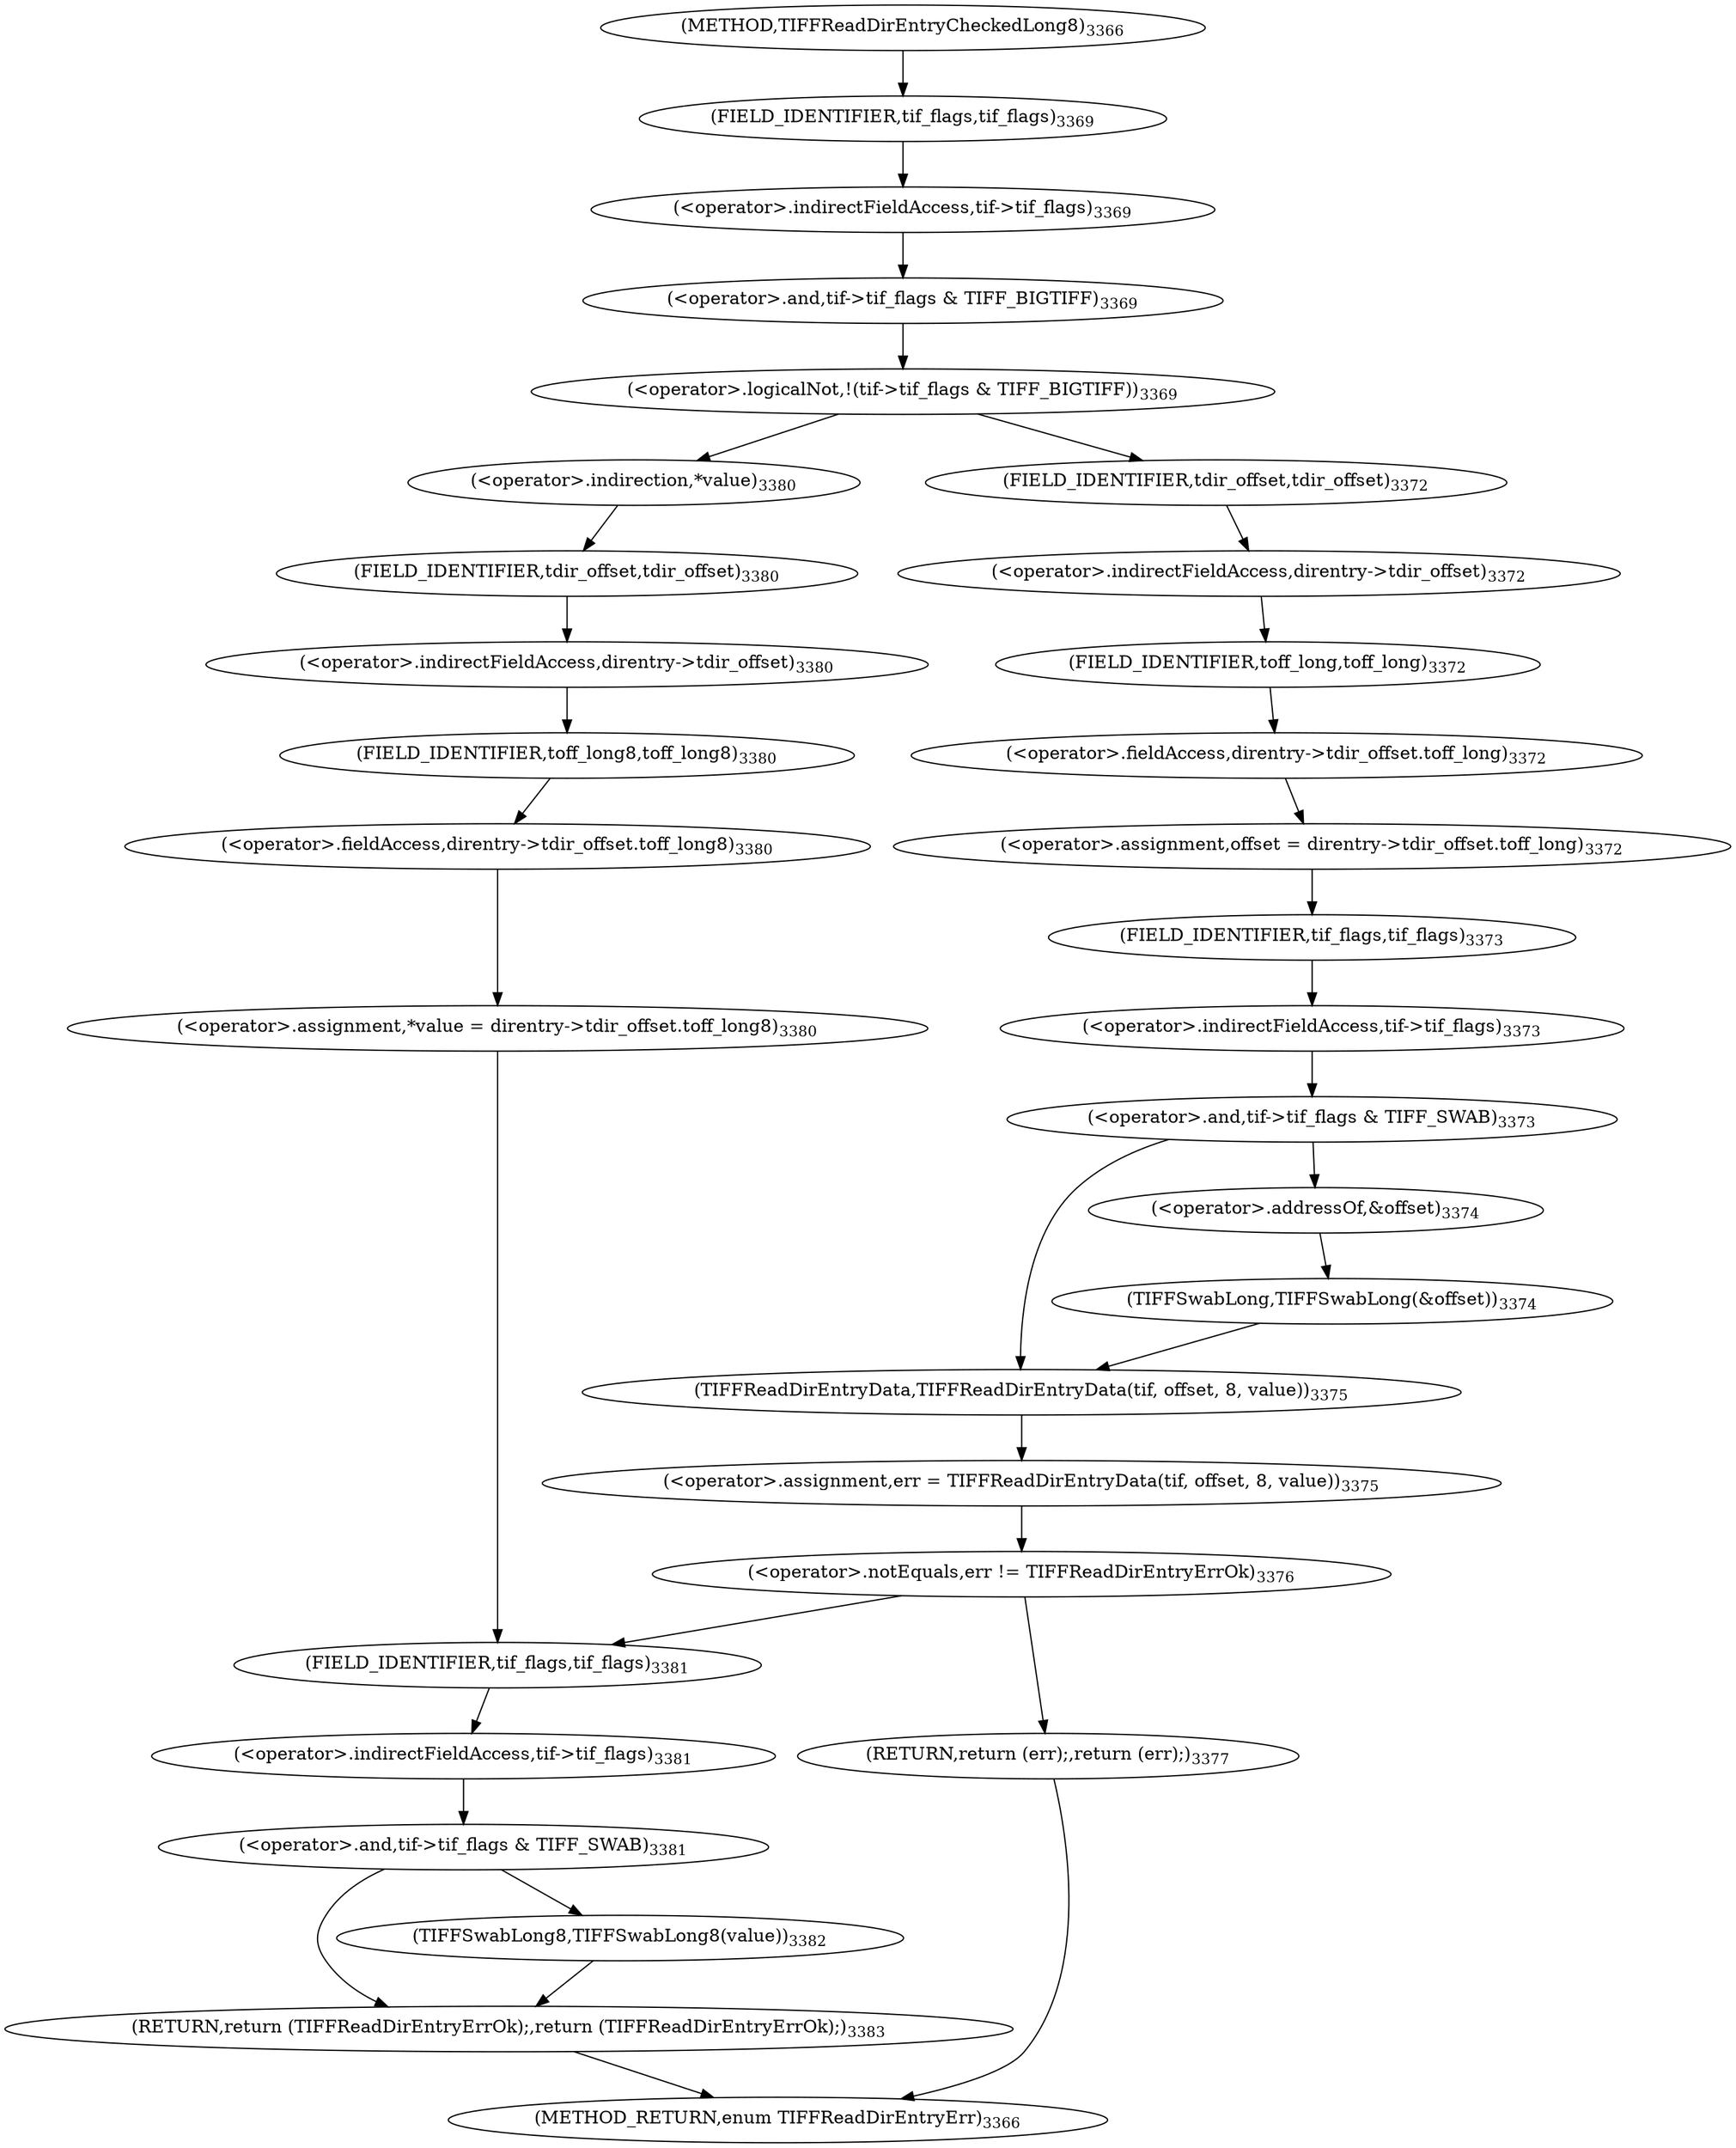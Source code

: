 digraph "TIFFReadDirEntryCheckedLong8" {  
"86827" [label = <(RETURN,return (TIFFReadDirEntryErrOk);,return (TIFFReadDirEntryErrOk);)<SUB>3383</SUB>> ]
"86768" [label = <(&lt;operator&gt;.logicalNot,!(tif-&gt;tif_flags &amp; TIFF_BIGTIFF))<SUB>3369</SUB>> ]
"86819" [label = <(&lt;operator&gt;.and,tif-&gt;tif_flags &amp; TIFF_SWAB)<SUB>3381</SUB>> ]
"86769" [label = <(&lt;operator&gt;.and,tif-&gt;tif_flags &amp; TIFF_BIGTIFF)<SUB>3369</SUB>> ]
"86777" [label = <(&lt;operator&gt;.assignment,offset = direntry-&gt;tdir_offset.toff_long)<SUB>3372</SUB>> ]
"86794" [label = <(&lt;operator&gt;.assignment,err = TIFFReadDirEntryData(tif, offset, 8, value))<SUB>3375</SUB>> ]
"86820" [label = <(&lt;operator&gt;.indirectFieldAccess,tif-&gt;tif_flags)<SUB>3381</SUB>> ]
"86825" [label = <(TIFFSwabLong8,TIFFSwabLong8(value))<SUB>3382</SUB>> ]
"86770" [label = <(&lt;operator&gt;.indirectFieldAccess,tif-&gt;tif_flags)<SUB>3369</SUB>> ]
"86779" [label = <(&lt;operator&gt;.fieldAccess,direntry-&gt;tdir_offset.toff_long)<SUB>3372</SUB>> ]
"86785" [label = <(&lt;operator&gt;.and,tif-&gt;tif_flags &amp; TIFF_SWAB)<SUB>3373</SUB>> ]
"86796" [label = <(TIFFReadDirEntryData,TIFFReadDirEntryData(tif, offset, 8, value))<SUB>3375</SUB>> ]
"86802" [label = <(&lt;operator&gt;.notEquals,err != TIFFReadDirEntryErrOk)<SUB>3376</SUB>> ]
"86810" [label = <(&lt;operator&gt;.assignment,*value = direntry-&gt;tdir_offset.toff_long8)<SUB>3380</SUB>> ]
"86822" [label = <(FIELD_IDENTIFIER,tif_flags,tif_flags)<SUB>3381</SUB>> ]
"86772" [label = <(FIELD_IDENTIFIER,tif_flags,tif_flags)<SUB>3369</SUB>> ]
"86780" [label = <(&lt;operator&gt;.indirectFieldAccess,direntry-&gt;tdir_offset)<SUB>3372</SUB>> ]
"86783" [label = <(FIELD_IDENTIFIER,toff_long,toff_long)<SUB>3372</SUB>> ]
"86786" [label = <(&lt;operator&gt;.indirectFieldAccess,tif-&gt;tif_flags)<SUB>3373</SUB>> ]
"86791" [label = <(TIFFSwabLong,TIFFSwabLong(&amp;offset))<SUB>3374</SUB>> ]
"86806" [label = <(RETURN,return (err);,return (err);)<SUB>3377</SUB>> ]
"86811" [label = <(&lt;operator&gt;.indirection,*value)<SUB>3380</SUB>> ]
"86813" [label = <(&lt;operator&gt;.fieldAccess,direntry-&gt;tdir_offset.toff_long8)<SUB>3380</SUB>> ]
"86782" [label = <(FIELD_IDENTIFIER,tdir_offset,tdir_offset)<SUB>3372</SUB>> ]
"86788" [label = <(FIELD_IDENTIFIER,tif_flags,tif_flags)<SUB>3373</SUB>> ]
"86792" [label = <(&lt;operator&gt;.addressOf,&amp;offset)<SUB>3374</SUB>> ]
"86814" [label = <(&lt;operator&gt;.indirectFieldAccess,direntry-&gt;tdir_offset)<SUB>3380</SUB>> ]
"86817" [label = <(FIELD_IDENTIFIER,toff_long8,toff_long8)<SUB>3380</SUB>> ]
"86816" [label = <(FIELD_IDENTIFIER,tdir_offset,tdir_offset)<SUB>3380</SUB>> ]
"86762" [label = <(METHOD,TIFFReadDirEntryCheckedLong8)<SUB>3366</SUB>> ]
"86829" [label = <(METHOD_RETURN,enum TIFFReadDirEntryErr)<SUB>3366</SUB>> ]
  "86827" -> "86829" 
  "86768" -> "86782" 
  "86768" -> "86811" 
  "86819" -> "86825" 
  "86819" -> "86827" 
  "86769" -> "86768" 
  "86777" -> "86788" 
  "86794" -> "86802" 
  "86820" -> "86819" 
  "86825" -> "86827" 
  "86770" -> "86769" 
  "86779" -> "86777" 
  "86785" -> "86792" 
  "86785" -> "86796" 
  "86796" -> "86794" 
  "86802" -> "86806" 
  "86802" -> "86822" 
  "86810" -> "86822" 
  "86822" -> "86820" 
  "86772" -> "86770" 
  "86780" -> "86783" 
  "86783" -> "86779" 
  "86786" -> "86785" 
  "86791" -> "86796" 
  "86806" -> "86829" 
  "86811" -> "86816" 
  "86813" -> "86810" 
  "86782" -> "86780" 
  "86788" -> "86786" 
  "86792" -> "86791" 
  "86814" -> "86817" 
  "86817" -> "86813" 
  "86816" -> "86814" 
  "86762" -> "86772" 
}
